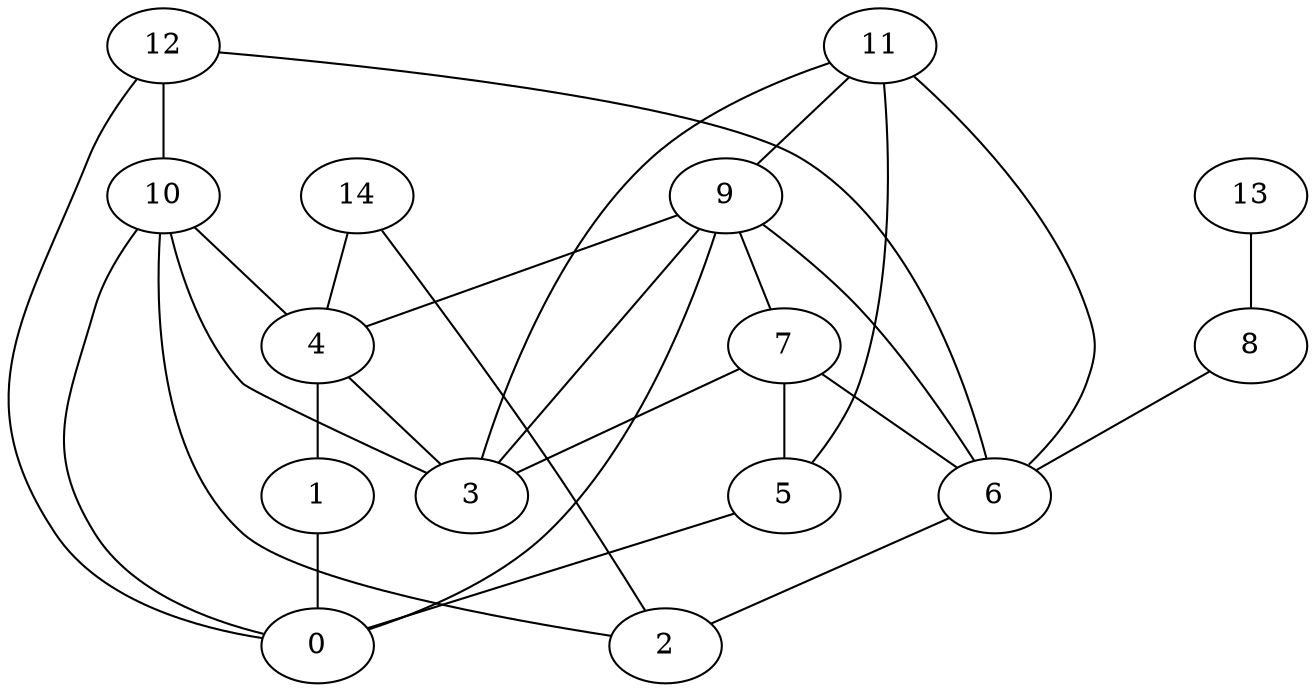 digraph "sensornet-topology" {
label = "";
rankdir="BT";"0"->"1" [arrowhead = "both"] 
"0"->"5" [arrowhead = "both"] 
"0"->"9" [arrowhead = "both"] 
"0"->"10" [arrowhead = "both"] 
"0"->"12" [arrowhead = "both"] 
"1"->"4" [arrowhead = "both"] 
"2"->"6" [arrowhead = "both"] 
"2"->"10" [arrowhead = "both"] 
"2"->"14" [arrowhead = "both"] 
"3"->"4" [arrowhead = "both"] 
"3"->"7" [arrowhead = "both"] 
"3"->"9" [arrowhead = "both"] 
"3"->"10" [arrowhead = "both"] 
"3"->"11" [arrowhead = "both"] 
"4"->"9" [arrowhead = "both"] 
"4"->"10" [arrowhead = "both"] 
"4"->"14" [arrowhead = "both"] 
"5"->"7" [arrowhead = "both"] 
"5"->"11" [arrowhead = "both"] 
"6"->"7" [arrowhead = "both"] 
"6"->"8" [arrowhead = "both"] 
"6"->"9" [arrowhead = "both"] 
"6"->"11" [arrowhead = "both"] 
"6"->"12" [arrowhead = "both"] 
"7"->"9" [arrowhead = "both"] 
"8"->"13" [arrowhead = "both"] 
"9"->"11" [arrowhead = "both"] 
"10"->"12" [arrowhead = "both"] 
}